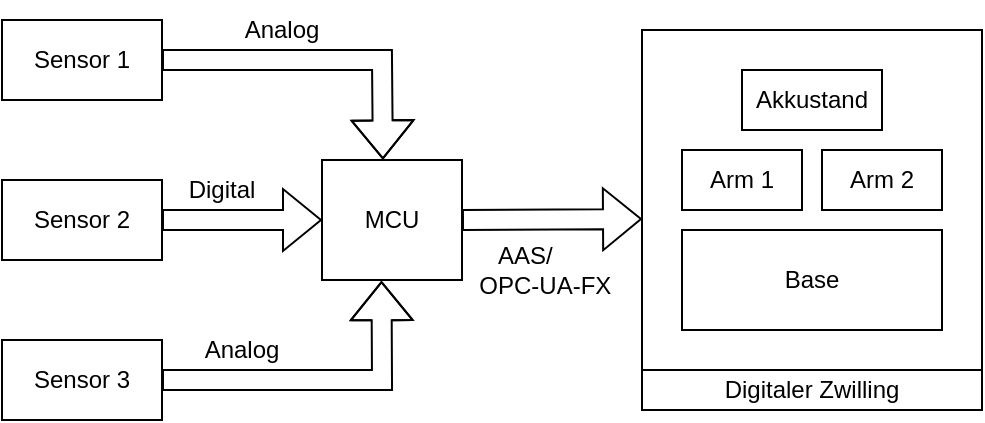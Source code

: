 <mxfile version="21.7.2" type="github">
  <diagram name="Page-1" id="zlk5ezC4eo5p-WXBBtBM">
    <mxGraphModel dx="819" dy="531" grid="1" gridSize="10" guides="1" tooltips="1" connect="1" arrows="1" fold="1" page="1" pageScale="1" pageWidth="850" pageHeight="1100" math="0" shadow="0">
      <root>
        <mxCell id="0" />
        <mxCell id="1" parent="0" />
        <mxCell id="FQmfqQlBrgT3XAdnYloM-21" value="" style="rounded=0;whiteSpace=wrap;html=1;" vertex="1" parent="1">
          <mxGeometry x="400" y="205" width="170" height="170" as="geometry" />
        </mxCell>
        <mxCell id="FQmfqQlBrgT3XAdnYloM-1" value="Sensor 1" style="rounded=0;whiteSpace=wrap;html=1;" vertex="1" parent="1">
          <mxGeometry x="80" y="200" width="80" height="40" as="geometry" />
        </mxCell>
        <mxCell id="FQmfqQlBrgT3XAdnYloM-2" value="Sensor 2" style="rounded=0;whiteSpace=wrap;html=1;" vertex="1" parent="1">
          <mxGeometry x="80" y="280" width="80" height="40" as="geometry" />
        </mxCell>
        <mxCell id="FQmfqQlBrgT3XAdnYloM-4" value="Sensor 3" style="rounded=0;whiteSpace=wrap;html=1;" vertex="1" parent="1">
          <mxGeometry x="80" y="360" width="80" height="40" as="geometry" />
        </mxCell>
        <mxCell id="FQmfqQlBrgT3XAdnYloM-5" value="MCU" style="rounded=0;whiteSpace=wrap;html=1;" vertex="1" parent="1">
          <mxGeometry x="240" y="270" width="70" height="60" as="geometry" />
        </mxCell>
        <mxCell id="FQmfqQlBrgT3XAdnYloM-8" value="" style="shape=flexArrow;endArrow=classic;html=1;rounded=0;exitX=1;exitY=0.5;exitDx=0;exitDy=0;" edge="1" parent="1" source="FQmfqQlBrgT3XAdnYloM-2" target="FQmfqQlBrgT3XAdnYloM-5">
          <mxGeometry width="50" height="50" relative="1" as="geometry">
            <mxPoint x="290" y="390" as="sourcePoint" />
            <mxPoint x="340" y="340" as="targetPoint" />
          </mxGeometry>
        </mxCell>
        <mxCell id="FQmfqQlBrgT3XAdnYloM-9" value="" style="shape=flexArrow;endArrow=classic;html=1;rounded=0;exitX=1;exitY=0.5;exitDx=0;exitDy=0;entryX=0.425;entryY=1.01;entryDx=0;entryDy=0;entryPerimeter=0;" edge="1" parent="1" source="FQmfqQlBrgT3XAdnYloM-4" target="FQmfqQlBrgT3XAdnYloM-5">
          <mxGeometry width="50" height="50" relative="1" as="geometry">
            <mxPoint x="290" y="390" as="sourcePoint" />
            <mxPoint x="340" y="340" as="targetPoint" />
            <Array as="points">
              <mxPoint x="270" y="380" />
            </Array>
          </mxGeometry>
        </mxCell>
        <mxCell id="FQmfqQlBrgT3XAdnYloM-10" value="" style="shape=flexArrow;endArrow=classic;html=1;rounded=0;exitX=1;exitY=0.5;exitDx=0;exitDy=0;entryX=0.435;entryY=-0.005;entryDx=0;entryDy=0;entryPerimeter=0;" edge="1" parent="1" source="FQmfqQlBrgT3XAdnYloM-1" target="FQmfqQlBrgT3XAdnYloM-5">
          <mxGeometry width="50" height="50" relative="1" as="geometry">
            <mxPoint x="290" y="390" as="sourcePoint" />
            <mxPoint x="270" y="260" as="targetPoint" />
            <Array as="points">
              <mxPoint x="270" y="220" />
            </Array>
          </mxGeometry>
        </mxCell>
        <mxCell id="FQmfqQlBrgT3XAdnYloM-11" value="Analog" style="text;html=1;strokeColor=none;fillColor=none;align=center;verticalAlign=middle;whiteSpace=wrap;rounded=0;" vertex="1" parent="1">
          <mxGeometry x="190" y="190" width="60" height="30" as="geometry" />
        </mxCell>
        <mxCell id="FQmfqQlBrgT3XAdnYloM-12" value="Digital" style="text;html=1;strokeColor=none;fillColor=none;align=center;verticalAlign=middle;whiteSpace=wrap;rounded=0;" vertex="1" parent="1">
          <mxGeometry x="160" y="270" width="60" height="30" as="geometry" />
        </mxCell>
        <mxCell id="FQmfqQlBrgT3XAdnYloM-13" value="Analog" style="text;html=1;strokeColor=none;fillColor=none;align=center;verticalAlign=middle;whiteSpace=wrap;rounded=0;" vertex="1" parent="1">
          <mxGeometry x="170" y="350" width="60" height="30" as="geometry" />
        </mxCell>
        <mxCell id="FQmfqQlBrgT3XAdnYloM-15" value="Base" style="rounded=0;whiteSpace=wrap;html=1;" vertex="1" parent="1">
          <mxGeometry x="420" y="305" width="130" height="50" as="geometry" />
        </mxCell>
        <mxCell id="FQmfqQlBrgT3XAdnYloM-16" value="Arm 1" style="rounded=0;whiteSpace=wrap;html=1;" vertex="1" parent="1">
          <mxGeometry x="420" y="265" width="60" height="30" as="geometry" />
        </mxCell>
        <mxCell id="FQmfqQlBrgT3XAdnYloM-19" value="Arm 2" style="rounded=0;whiteSpace=wrap;html=1;" vertex="1" parent="1">
          <mxGeometry x="490" y="265" width="60" height="30" as="geometry" />
        </mxCell>
        <mxCell id="FQmfqQlBrgT3XAdnYloM-20" value="Akkustand" style="rounded=0;whiteSpace=wrap;html=1;" vertex="1" parent="1">
          <mxGeometry x="450" y="225" width="70" height="30" as="geometry" />
        </mxCell>
        <mxCell id="FQmfqQlBrgT3XAdnYloM-22" value="Digitaler Zwilling" style="rounded=0;whiteSpace=wrap;html=1;" vertex="1" parent="1">
          <mxGeometry x="400" y="375" width="170" height="20" as="geometry" />
        </mxCell>
        <mxCell id="FQmfqQlBrgT3XAdnYloM-23" value="" style="shape=flexArrow;endArrow=classic;html=1;rounded=0;exitX=1;exitY=0.5;exitDx=0;exitDy=0;entryX=0;entryY=0.556;entryDx=0;entryDy=0;entryPerimeter=0;" edge="1" parent="1" source="FQmfqQlBrgT3XAdnYloM-5" target="FQmfqQlBrgT3XAdnYloM-21">
          <mxGeometry width="50" height="50" relative="1" as="geometry">
            <mxPoint x="460" y="330" as="sourcePoint" />
            <mxPoint x="510" y="280" as="targetPoint" />
          </mxGeometry>
        </mxCell>
        <mxCell id="FQmfqQlBrgT3XAdnYloM-24" value="AAS/&amp;nbsp; &amp;nbsp; &amp;nbsp; &amp;nbsp;OPC-UA-FX" style="text;html=1;strokeColor=none;fillColor=none;align=center;verticalAlign=middle;whiteSpace=wrap;rounded=0;" vertex="1" parent="1">
          <mxGeometry x="310" y="310" width="80" height="30" as="geometry" />
        </mxCell>
      </root>
    </mxGraphModel>
  </diagram>
</mxfile>
